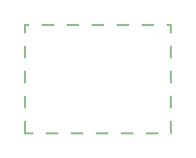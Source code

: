digraph G {
    subgraph cluster_coroutine {
       shape=none
       color="darkseagreen"
       style=dashed
       coroutine [image="./function.png", shape=none, label=""]
    }
}
